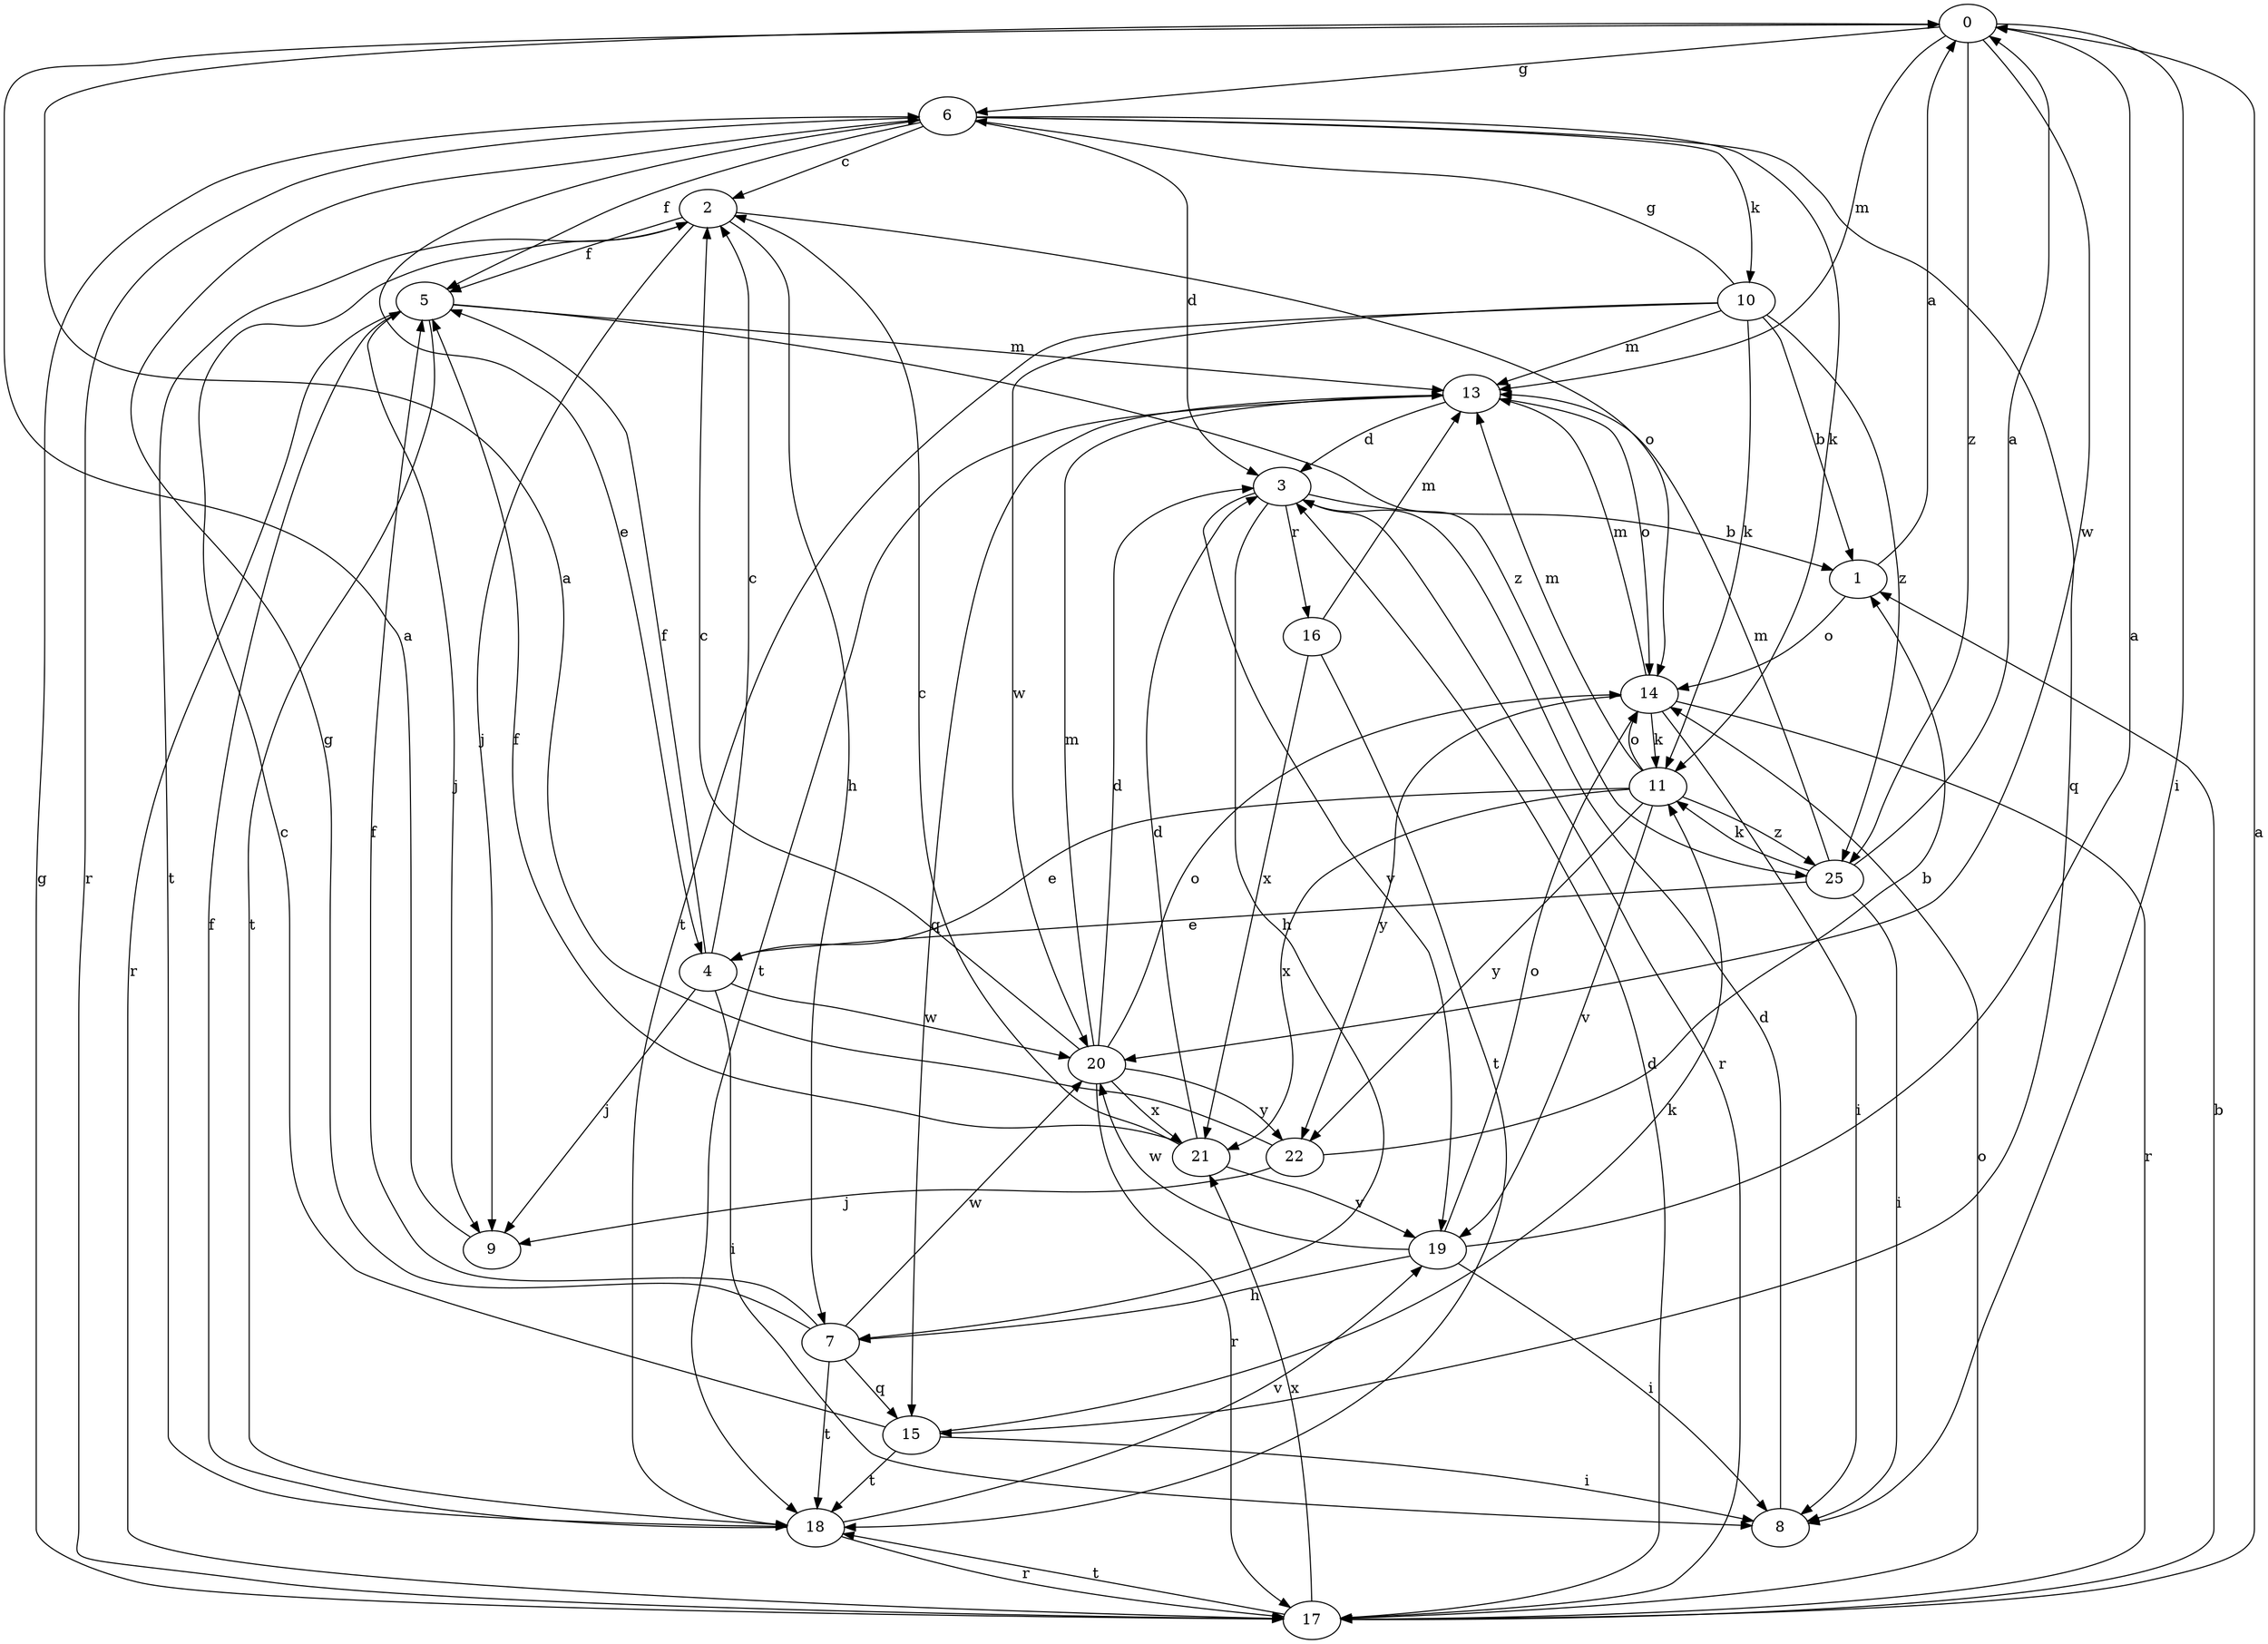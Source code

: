 strict digraph  {
0;
1;
2;
3;
4;
5;
6;
7;
8;
9;
10;
11;
13;
14;
15;
16;
17;
18;
19;
20;
21;
22;
25;
0 -> 6  [label=g];
0 -> 8  [label=i];
0 -> 13  [label=m];
0 -> 20  [label=w];
0 -> 25  [label=z];
1 -> 0  [label=a];
1 -> 14  [label=o];
2 -> 5  [label=f];
2 -> 7  [label=h];
2 -> 9  [label=j];
2 -> 14  [label=o];
2 -> 18  [label=t];
3 -> 1  [label=b];
3 -> 7  [label=h];
3 -> 16  [label=r];
3 -> 17  [label=r];
3 -> 19  [label=v];
4 -> 2  [label=c];
4 -> 5  [label=f];
4 -> 8  [label=i];
4 -> 9  [label=j];
4 -> 20  [label=w];
5 -> 9  [label=j];
5 -> 13  [label=m];
5 -> 17  [label=r];
5 -> 18  [label=t];
5 -> 25  [label=z];
6 -> 2  [label=c];
6 -> 3  [label=d];
6 -> 4  [label=e];
6 -> 5  [label=f];
6 -> 10  [label=k];
6 -> 11  [label=k];
6 -> 15  [label=q];
6 -> 17  [label=r];
7 -> 5  [label=f];
7 -> 6  [label=g];
7 -> 15  [label=q];
7 -> 18  [label=t];
7 -> 20  [label=w];
8 -> 3  [label=d];
9 -> 0  [label=a];
10 -> 1  [label=b];
10 -> 6  [label=g];
10 -> 11  [label=k];
10 -> 13  [label=m];
10 -> 18  [label=t];
10 -> 20  [label=w];
10 -> 25  [label=z];
11 -> 4  [label=e];
11 -> 13  [label=m];
11 -> 14  [label=o];
11 -> 19  [label=v];
11 -> 21  [label=x];
11 -> 22  [label=y];
11 -> 25  [label=z];
13 -> 3  [label=d];
13 -> 14  [label=o];
13 -> 15  [label=q];
13 -> 18  [label=t];
14 -> 8  [label=i];
14 -> 11  [label=k];
14 -> 13  [label=m];
14 -> 17  [label=r];
14 -> 22  [label=y];
15 -> 2  [label=c];
15 -> 8  [label=i];
15 -> 11  [label=k];
15 -> 18  [label=t];
16 -> 13  [label=m];
16 -> 18  [label=t];
16 -> 21  [label=x];
17 -> 0  [label=a];
17 -> 1  [label=b];
17 -> 3  [label=d];
17 -> 6  [label=g];
17 -> 14  [label=o];
17 -> 18  [label=t];
17 -> 21  [label=x];
18 -> 5  [label=f];
18 -> 17  [label=r];
18 -> 19  [label=v];
19 -> 0  [label=a];
19 -> 7  [label=h];
19 -> 8  [label=i];
19 -> 14  [label=o];
19 -> 20  [label=w];
20 -> 2  [label=c];
20 -> 3  [label=d];
20 -> 13  [label=m];
20 -> 14  [label=o];
20 -> 17  [label=r];
20 -> 21  [label=x];
20 -> 22  [label=y];
21 -> 2  [label=c];
21 -> 3  [label=d];
21 -> 5  [label=f];
21 -> 19  [label=v];
22 -> 0  [label=a];
22 -> 1  [label=b];
22 -> 9  [label=j];
25 -> 0  [label=a];
25 -> 4  [label=e];
25 -> 8  [label=i];
25 -> 11  [label=k];
25 -> 13  [label=m];
}
